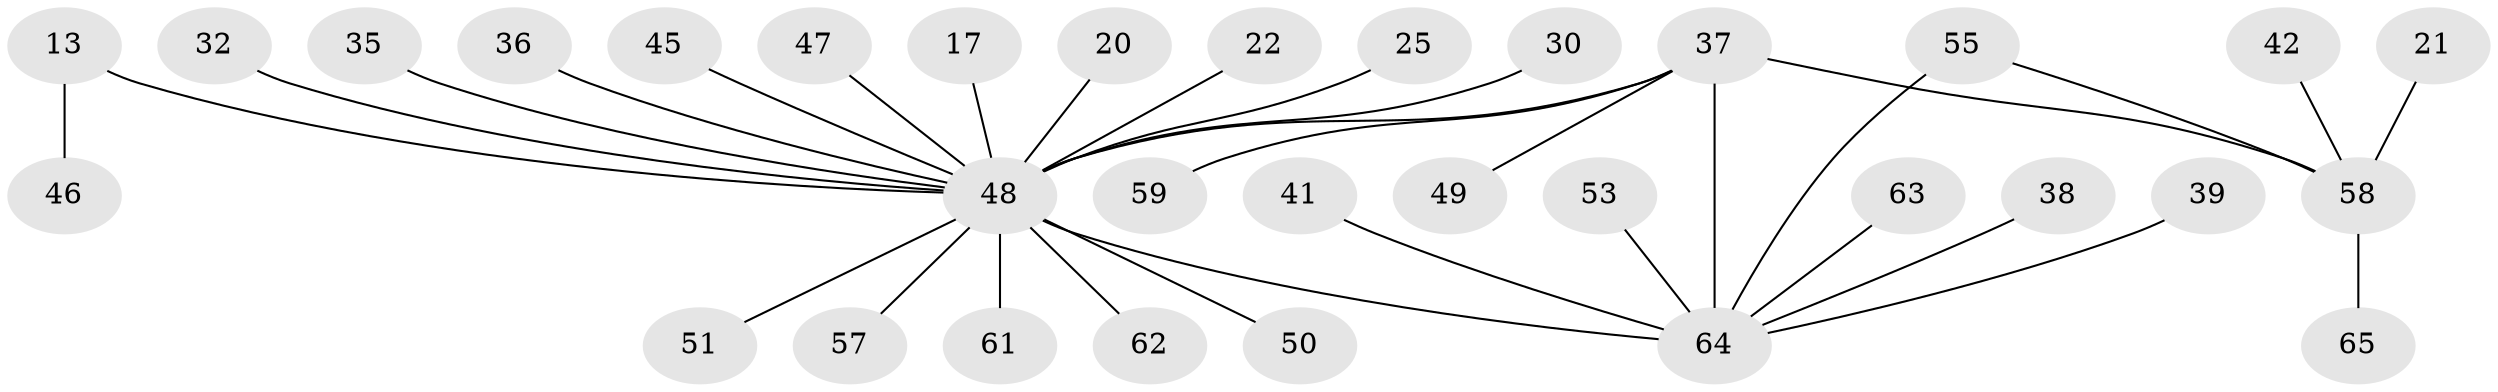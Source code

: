 // original degree distribution, {8: 0.015384615384615385, 9: 0.015384615384615385, 6: 0.015384615384615385, 16: 0.015384615384615385, 5: 0.03076923076923077, 12: 0.015384615384615385, 2: 0.26153846153846155, 7: 0.03076923076923077, 3: 0.06153846153846154, 1: 0.5076923076923077, 4: 0.03076923076923077}
// Generated by graph-tools (version 1.1) at 2025/47/03/09/25 04:47:51]
// undirected, 32 vertices, 33 edges
graph export_dot {
graph [start="1"]
  node [color=gray90,style=filled];
  13;
  17;
  20;
  21;
  22 [super="+18"];
  25;
  30;
  32;
  35;
  36 [super="+11"];
  37 [super="+28+3"];
  38;
  39 [super="+33"];
  41;
  42;
  45 [super="+40"];
  46;
  47;
  48 [super="+12+14+16+8"];
  49;
  50;
  51;
  53 [super="+15"];
  55 [super="+52"];
  57;
  58 [super="+56+19"];
  59;
  61 [super="+9"];
  62 [super="+24"];
  63;
  64 [super="+6+60+23+44+26+27+29"];
  65;
  13 -- 46;
  13 -- 48 [weight=2];
  17 -- 48;
  20 -- 48;
  21 -- 58;
  22 -- 48;
  25 -- 48;
  30 -- 48;
  32 -- 48;
  35 -- 48;
  36 -- 48;
  37 -- 64 [weight=2];
  37 -- 49;
  37 -- 58 [weight=4];
  37 -- 59;
  37 -- 48 [weight=7];
  38 -- 64;
  39 -- 64;
  41 -- 64;
  42 -- 58;
  45 -- 48;
  47 -- 48;
  48 -- 51;
  48 -- 64 [weight=3];
  48 -- 50;
  48 -- 57;
  48 -- 61;
  48 -- 62;
  53 -- 64;
  55 -- 64;
  55 -- 58;
  58 -- 65;
  63 -- 64;
}
